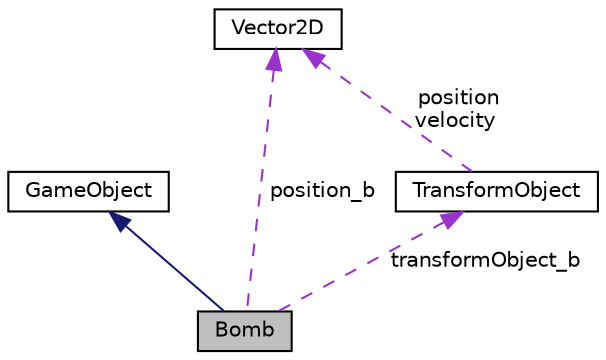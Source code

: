 digraph "Bomb"
{
 // LATEX_PDF_SIZE
  edge [fontname="Helvetica",fontsize="10",labelfontname="Helvetica",labelfontsize="10"];
  node [fontname="Helvetica",fontsize="10",shape=record];
  Node1 [label="Bomb",height=0.2,width=0.4,color="black", fillcolor="grey75", style="filled", fontcolor="black",tooltip="Class, which manages bomb placement for the Player, extends GameObject."];
  Node2 -> Node1 [dir="back",color="midnightblue",fontsize="10",style="solid",fontname="Helvetica"];
  Node2 [label="GameObject",height=0.2,width=0.4,color="black", fillcolor="white", style="filled",URL="$classGameObject.html",tooltip="Base class for all entities in the game."];
  Node3 -> Node1 [dir="back",color="darkorchid3",fontsize="10",style="dashed",label=" position_b" ,fontname="Helvetica"];
  Node3 [label="Vector2D",height=0.2,width=0.4,color="black", fillcolor="white", style="filled",URL="$classVector2D.html",tooltip="Class for physics and math for our game."];
  Node4 -> Node1 [dir="back",color="darkorchid3",fontsize="10",style="dashed",label=" transformObject_b" ,fontname="Helvetica"];
  Node4 [label="TransformObject",height=0.2,width=0.4,color="black", fillcolor="white", style="filled",URL="$classTransformObject.html",tooltip="Class for defining objects speed, scale, height and width."];
  Node3 -> Node4 [dir="back",color="darkorchid3",fontsize="10",style="dashed",label=" position\nvelocity" ,fontname="Helvetica"];
}
